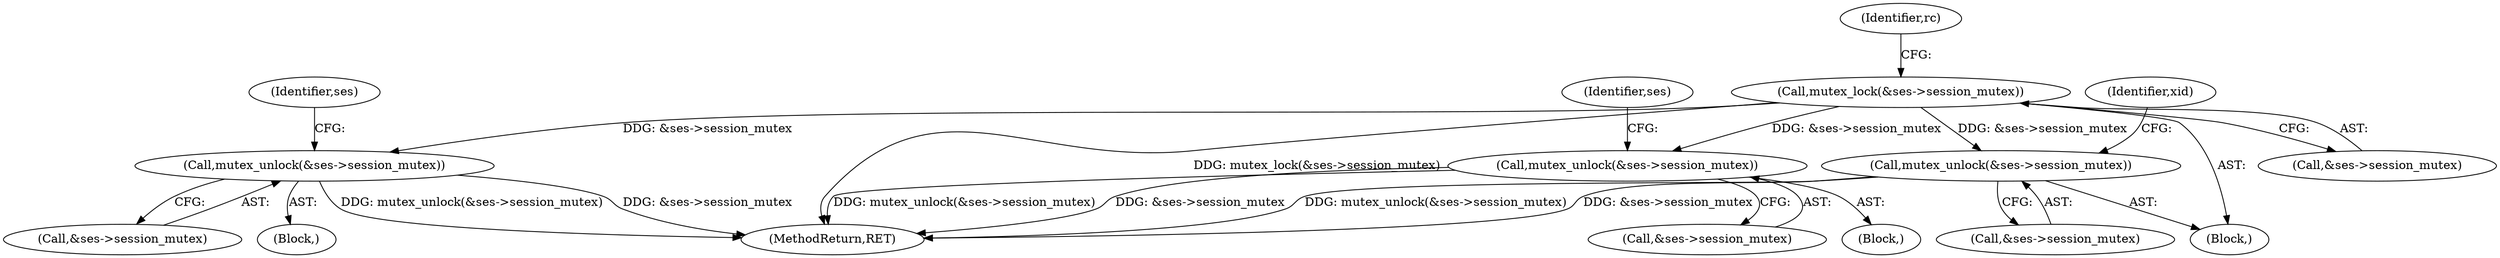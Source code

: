 digraph "0_linux_4ff67b720c02c36e54d55b88c2931879b7db1cd2_0@API" {
"1000138" [label="(Call,mutex_lock(&ses->session_mutex))"];
"1000151" [label="(Call,mutex_unlock(&ses->session_mutex))"];
"1000182" [label="(Call,mutex_unlock(&ses->session_mutex))"];
"1000194" [label="(Call,mutex_unlock(&ses->session_mutex))"];
"1000144" [label="(Identifier,rc)"];
"1000195" [label="(Call,&ses->session_mutex)"];
"1000183" [label="(Call,&ses->session_mutex)"];
"1000200" [label="(Identifier,xid)"];
"1000152" [label="(Call,&ses->session_mutex)"];
"1000194" [label="(Call,mutex_unlock(&ses->session_mutex))"];
"1000182" [label="(Call,mutex_unlock(&ses->session_mutex))"];
"1000188" [label="(Identifier,ses)"];
"1000181" [label="(Block,)"];
"1000150" [label="(Block,)"];
"1000139" [label="(Call,&ses->session_mutex)"];
"1000129" [label="(Block,)"];
"1000151" [label="(Call,mutex_unlock(&ses->session_mutex))"];
"1000138" [label="(Call,mutex_lock(&ses->session_mutex))"];
"1000157" [label="(Identifier,ses)"];
"1000392" [label="(MethodReturn,RET)"];
"1000138" -> "1000129"  [label="AST: "];
"1000138" -> "1000139"  [label="CFG: "];
"1000139" -> "1000138"  [label="AST: "];
"1000144" -> "1000138"  [label="CFG: "];
"1000138" -> "1000392"  [label="DDG: mutex_lock(&ses->session_mutex)"];
"1000138" -> "1000151"  [label="DDG: &ses->session_mutex"];
"1000138" -> "1000182"  [label="DDG: &ses->session_mutex"];
"1000138" -> "1000194"  [label="DDG: &ses->session_mutex"];
"1000151" -> "1000150"  [label="AST: "];
"1000151" -> "1000152"  [label="CFG: "];
"1000152" -> "1000151"  [label="AST: "];
"1000157" -> "1000151"  [label="CFG: "];
"1000151" -> "1000392"  [label="DDG: mutex_unlock(&ses->session_mutex)"];
"1000151" -> "1000392"  [label="DDG: &ses->session_mutex"];
"1000182" -> "1000181"  [label="AST: "];
"1000182" -> "1000183"  [label="CFG: "];
"1000183" -> "1000182"  [label="AST: "];
"1000188" -> "1000182"  [label="CFG: "];
"1000182" -> "1000392"  [label="DDG: mutex_unlock(&ses->session_mutex)"];
"1000182" -> "1000392"  [label="DDG: &ses->session_mutex"];
"1000194" -> "1000129"  [label="AST: "];
"1000194" -> "1000195"  [label="CFG: "];
"1000195" -> "1000194"  [label="AST: "];
"1000200" -> "1000194"  [label="CFG: "];
"1000194" -> "1000392"  [label="DDG: mutex_unlock(&ses->session_mutex)"];
"1000194" -> "1000392"  [label="DDG: &ses->session_mutex"];
}

